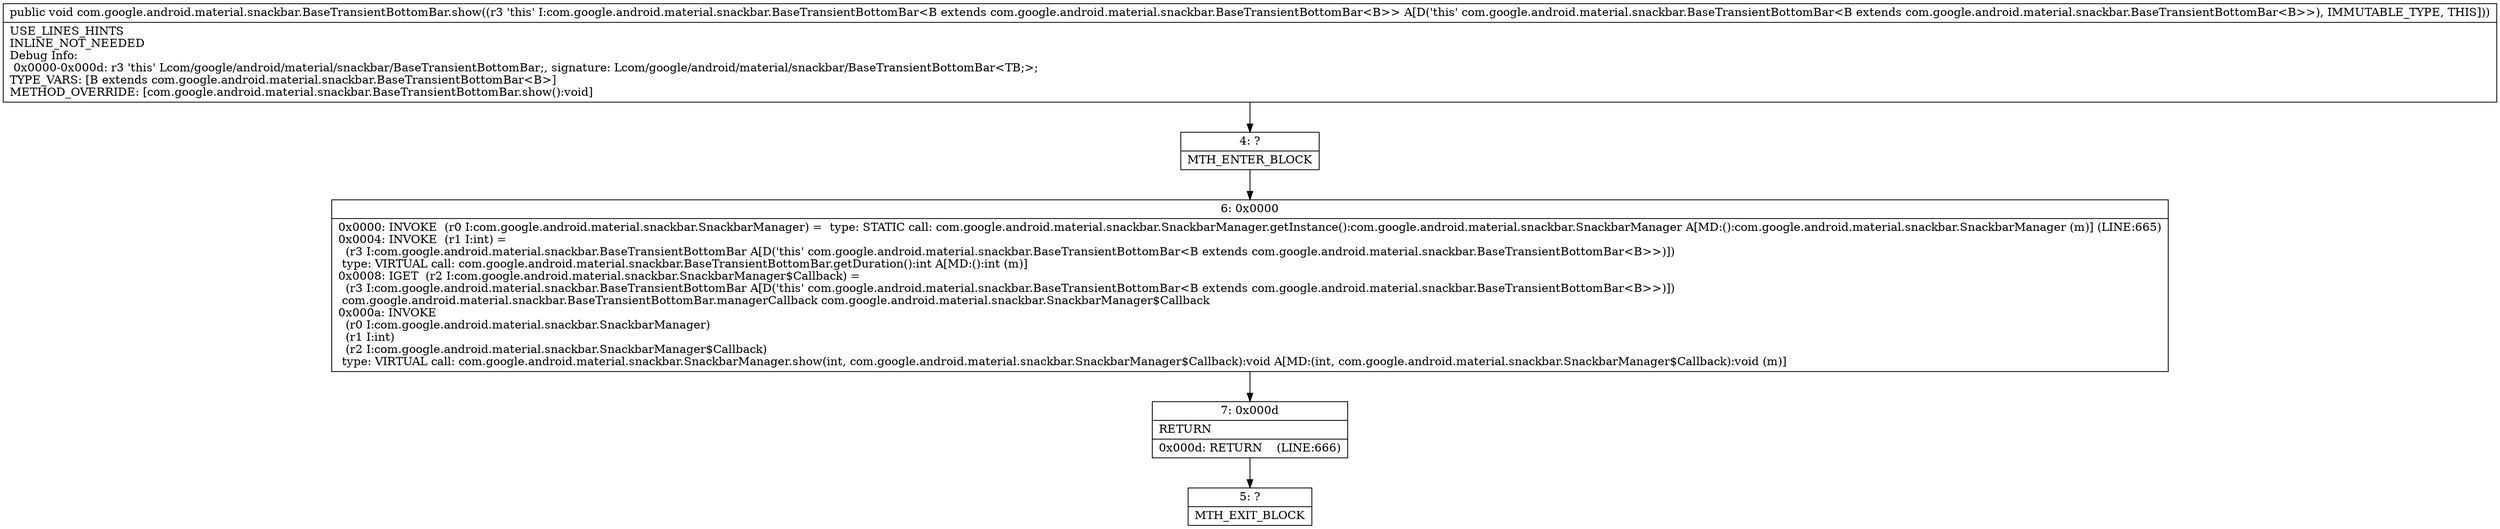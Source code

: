 digraph "CFG forcom.google.android.material.snackbar.BaseTransientBottomBar.show()V" {
Node_4 [shape=record,label="{4\:\ ?|MTH_ENTER_BLOCK\l}"];
Node_6 [shape=record,label="{6\:\ 0x0000|0x0000: INVOKE  (r0 I:com.google.android.material.snackbar.SnackbarManager) =  type: STATIC call: com.google.android.material.snackbar.SnackbarManager.getInstance():com.google.android.material.snackbar.SnackbarManager A[MD:():com.google.android.material.snackbar.SnackbarManager (m)] (LINE:665)\l0x0004: INVOKE  (r1 I:int) = \l  (r3 I:com.google.android.material.snackbar.BaseTransientBottomBar A[D('this' com.google.android.material.snackbar.BaseTransientBottomBar\<B extends com.google.android.material.snackbar.BaseTransientBottomBar\<B\>\>)])\l type: VIRTUAL call: com.google.android.material.snackbar.BaseTransientBottomBar.getDuration():int A[MD:():int (m)]\l0x0008: IGET  (r2 I:com.google.android.material.snackbar.SnackbarManager$Callback) = \l  (r3 I:com.google.android.material.snackbar.BaseTransientBottomBar A[D('this' com.google.android.material.snackbar.BaseTransientBottomBar\<B extends com.google.android.material.snackbar.BaseTransientBottomBar\<B\>\>)])\l com.google.android.material.snackbar.BaseTransientBottomBar.managerCallback com.google.android.material.snackbar.SnackbarManager$Callback \l0x000a: INVOKE  \l  (r0 I:com.google.android.material.snackbar.SnackbarManager)\l  (r1 I:int)\l  (r2 I:com.google.android.material.snackbar.SnackbarManager$Callback)\l type: VIRTUAL call: com.google.android.material.snackbar.SnackbarManager.show(int, com.google.android.material.snackbar.SnackbarManager$Callback):void A[MD:(int, com.google.android.material.snackbar.SnackbarManager$Callback):void (m)]\l}"];
Node_7 [shape=record,label="{7\:\ 0x000d|RETURN\l|0x000d: RETURN    (LINE:666)\l}"];
Node_5 [shape=record,label="{5\:\ ?|MTH_EXIT_BLOCK\l}"];
MethodNode[shape=record,label="{public void com.google.android.material.snackbar.BaseTransientBottomBar.show((r3 'this' I:com.google.android.material.snackbar.BaseTransientBottomBar\<B extends com.google.android.material.snackbar.BaseTransientBottomBar\<B\>\> A[D('this' com.google.android.material.snackbar.BaseTransientBottomBar\<B extends com.google.android.material.snackbar.BaseTransientBottomBar\<B\>\>), IMMUTABLE_TYPE, THIS]))  | USE_LINES_HINTS\lINLINE_NOT_NEEDED\lDebug Info:\l  0x0000\-0x000d: r3 'this' Lcom\/google\/android\/material\/snackbar\/BaseTransientBottomBar;, signature: Lcom\/google\/android\/material\/snackbar\/BaseTransientBottomBar\<TB;\>;\lTYPE_VARS: [B extends com.google.android.material.snackbar.BaseTransientBottomBar\<B\>]\lMETHOD_OVERRIDE: [com.google.android.material.snackbar.BaseTransientBottomBar.show():void]\l}"];
MethodNode -> Node_4;Node_4 -> Node_6;
Node_6 -> Node_7;
Node_7 -> Node_5;
}

